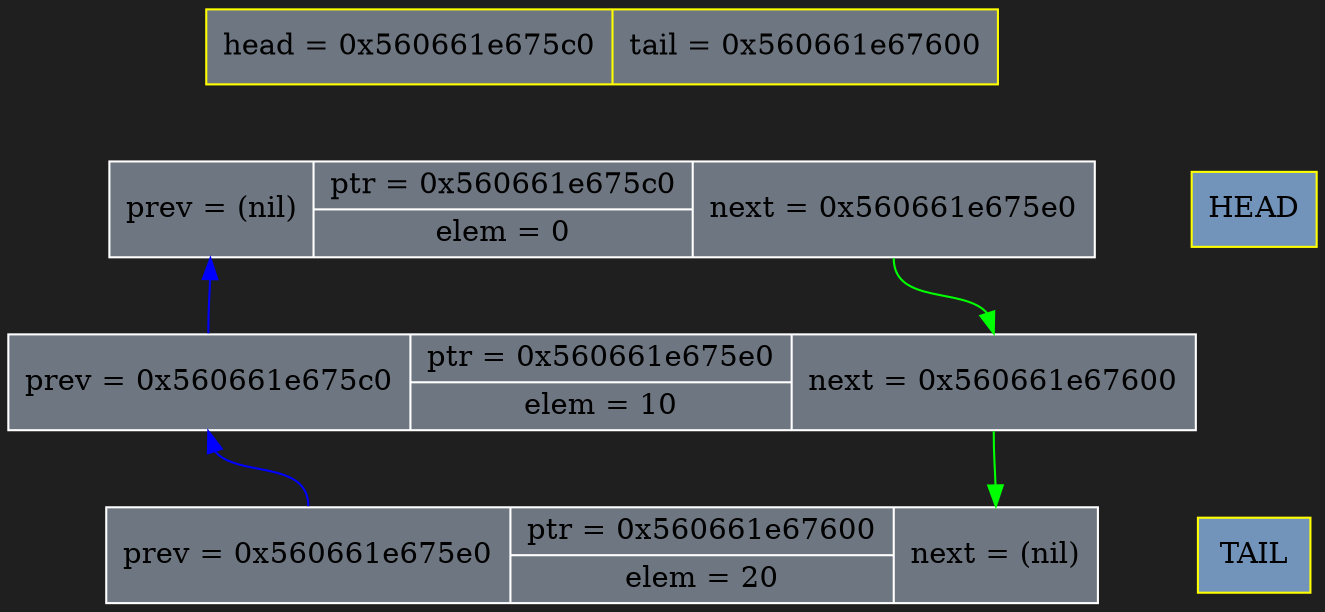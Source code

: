 digraph List{
    graph [bgcolor="#1f1f1f"];
    node[color=white, fontcolor="#000000", fontsize=14];
elem_zero [shape="record", style="filled", fillcolor="#6e7681", color=yellow, label=" head = 0x560661e675c0 | tail = 0x560661e67600"];
elem_0 [shape="record", style="filled", fillcolor="#6e7681", label=" <p>prev = (nil) | {<i>ptr = 0x560661e675c0 |<e>elem = 0} | <n>next = 0x560661e675e0}"];
elem_1 [shape="record", style="filled", fillcolor="#6e7681", label=" <p>prev = 0x560661e675c0 | {<i>ptr = 0x560661e675e0 |<e>elem = 10} | <n>next = 0x560661e67600}"];
elem_2 [shape="record", style="filled", fillcolor="#6e7681", label=" <p>prev = 0x560661e675e0 | {<i>ptr = 0x560661e67600 |<e>elem = 20} | <n>next = (nil)}"];
elem_zero->elem_0->elem_1->elem_2 [weight=10000, color=transparent, arrowtail=none];
elem_0:<n>->elem_1:<n> [color=green];
elem_1:<n>->elem_2:<n> [color=green];
elem_1:<p>->elem_0:<p> [color=blue];
elem_2:<p>->elem_1:<p> [color=blue];
head [shape=rect, label="HEAD", color=yellow, fillcolor="#7293ba",style=filled];
tail [shape=rect, label="TAIL", color=yellow, fillcolor="#7293ba",style=filled];
head->tail[weight=100, color=transparent];{rank=same; head; elem_0}
{rank=same; tail; elem_2}
}
